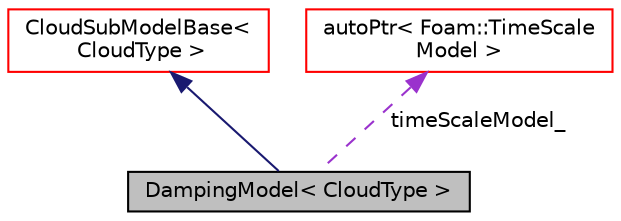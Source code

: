 digraph "DampingModel&lt; CloudType &gt;"
{
  bgcolor="transparent";
  edge [fontname="Helvetica",fontsize="10",labelfontname="Helvetica",labelfontsize="10"];
  node [fontname="Helvetica",fontsize="10",shape=record];
  Node7 [label="DampingModel\< CloudType \>",height=0.2,width=0.4,color="black", fillcolor="grey75", style="filled", fontcolor="black"];
  Node8 -> Node7 [dir="back",color="midnightblue",fontsize="10",style="solid",fontname="Helvetica"];
  Node8 [label="CloudSubModelBase\<\l CloudType \>",height=0.2,width=0.4,color="red",URL="$a25133.html",tooltip="Base class for cloud sub-models. "];
  Node34 -> Node7 [dir="back",color="darkorchid3",fontsize="10",style="dashed",label=" timeScaleModel_" ,fontname="Helvetica"];
  Node34 [label="autoPtr\< Foam::TimeScale\lModel \>",height=0.2,width=0.4,color="red",URL="$a27073.html"];
}
